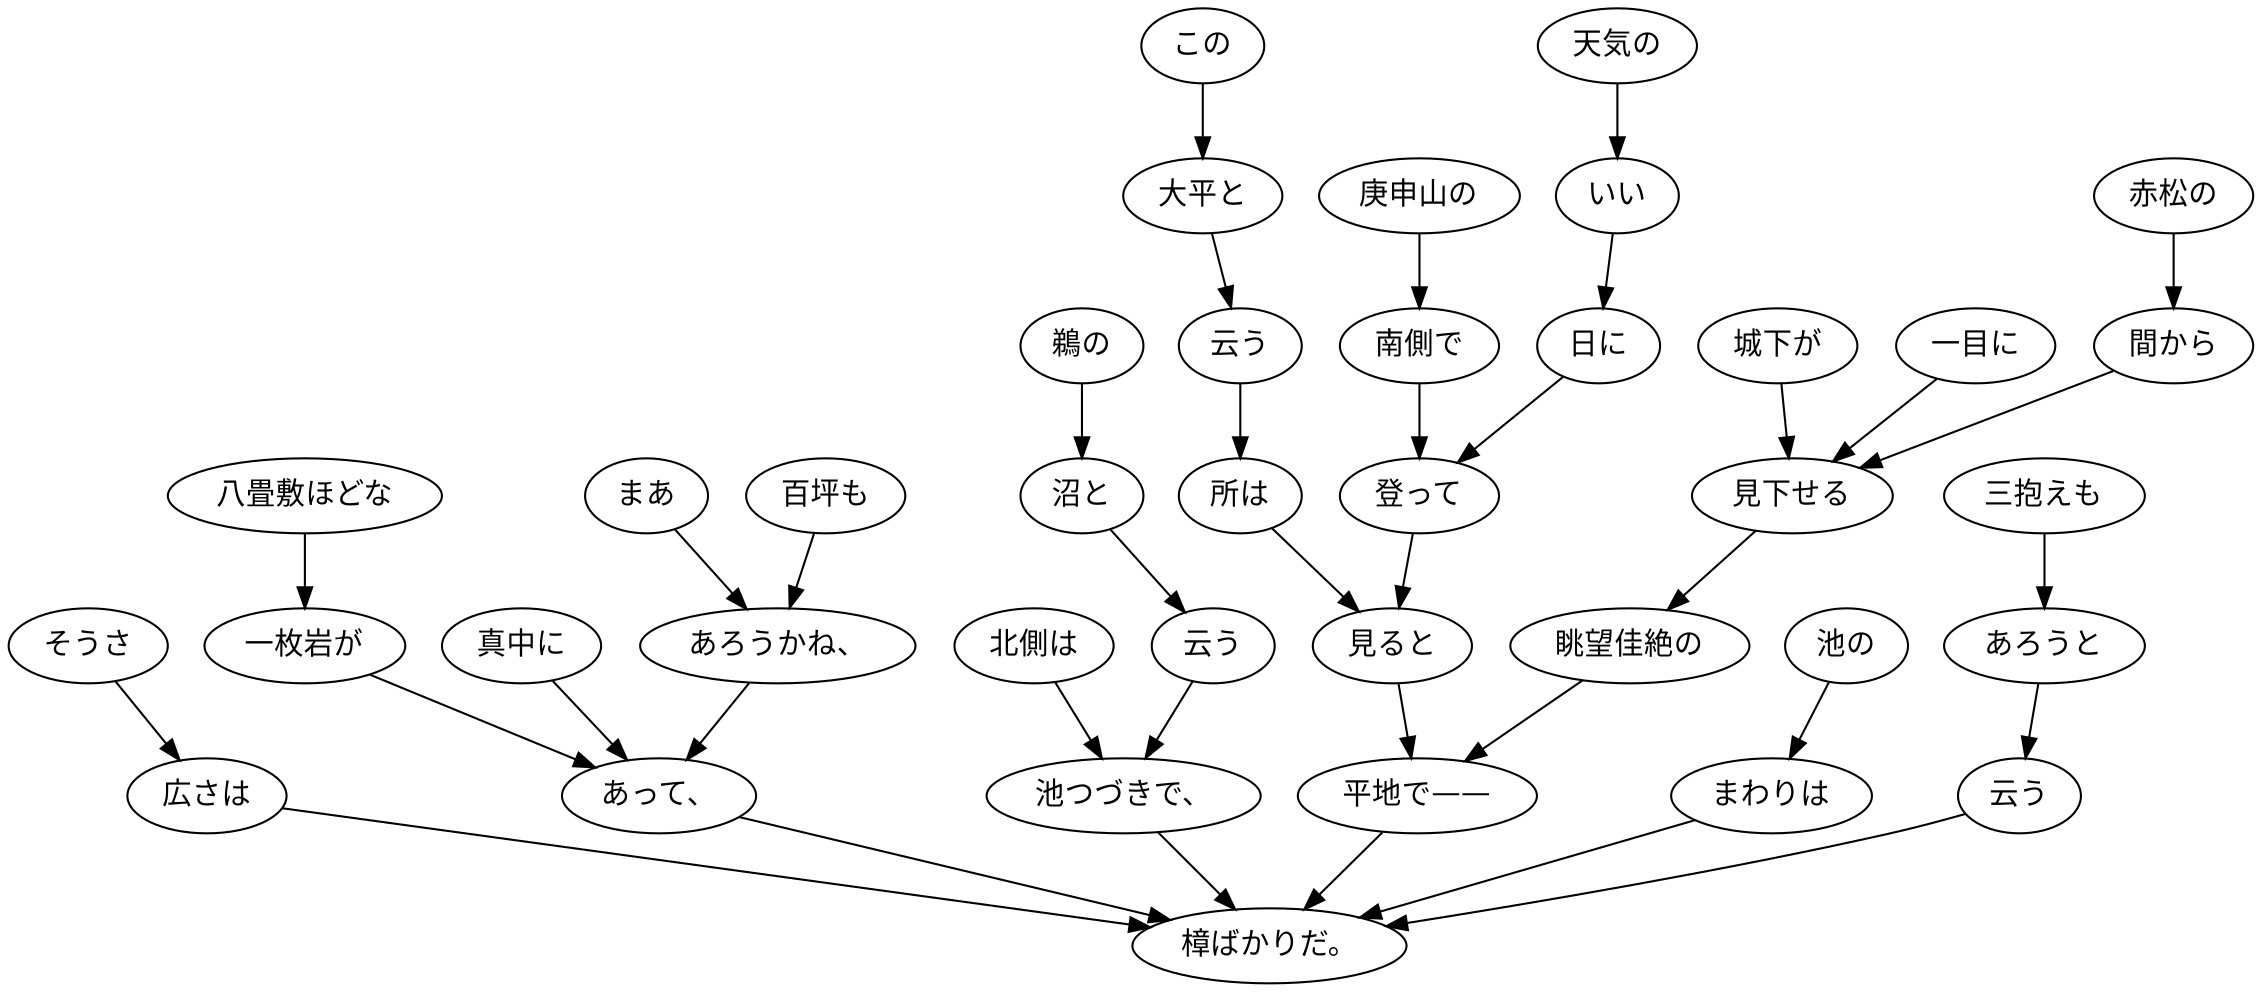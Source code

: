 digraph graph8340 {
	node0 [label="この"];
	node1 [label="大平と"];
	node2 [label="云う"];
	node3 [label="所は"];
	node4 [label="庚申山の"];
	node5 [label="南側で"];
	node6 [label="天気の"];
	node7 [label="いい"];
	node8 [label="日に"];
	node9 [label="登って"];
	node10 [label="見ると"];
	node11 [label="赤松の"];
	node12 [label="間から"];
	node13 [label="城下が"];
	node14 [label="一目に"];
	node15 [label="見下せる"];
	node16 [label="眺望佳絶の"];
	node17 [label="平地で——"];
	node18 [label="そうさ"];
	node19 [label="広さは"];
	node20 [label="まあ"];
	node21 [label="百坪も"];
	node22 [label="あろうかね、"];
	node23 [label="真中に"];
	node24 [label="八畳敷ほどな"];
	node25 [label="一枚岩が"];
	node26 [label="あって、"];
	node27 [label="北側は"];
	node28 [label="鵜の"];
	node29 [label="沼と"];
	node30 [label="云う"];
	node31 [label="池つづきで、"];
	node32 [label="池の"];
	node33 [label="まわりは"];
	node34 [label="三抱えも"];
	node35 [label="あろうと"];
	node36 [label="云う"];
	node37 [label="樟ばかりだ。"];
	node0 -> node1;
	node1 -> node2;
	node2 -> node3;
	node3 -> node10;
	node4 -> node5;
	node5 -> node9;
	node6 -> node7;
	node7 -> node8;
	node8 -> node9;
	node9 -> node10;
	node10 -> node17;
	node11 -> node12;
	node12 -> node15;
	node13 -> node15;
	node14 -> node15;
	node15 -> node16;
	node16 -> node17;
	node17 -> node37;
	node18 -> node19;
	node19 -> node37;
	node20 -> node22;
	node21 -> node22;
	node22 -> node26;
	node23 -> node26;
	node24 -> node25;
	node25 -> node26;
	node26 -> node37;
	node27 -> node31;
	node28 -> node29;
	node29 -> node30;
	node30 -> node31;
	node31 -> node37;
	node32 -> node33;
	node33 -> node37;
	node34 -> node35;
	node35 -> node36;
	node36 -> node37;
}
